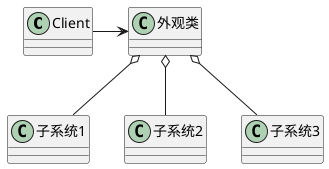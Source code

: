 @startuml

class Client
class 外观类

class 子系统1
class 子系统2
class 子系统3

外观类 o-- 子系统1
外观类 o-- 子系统2
外观类 o-- 子系统3

Client -right-> 外观类


@enduml